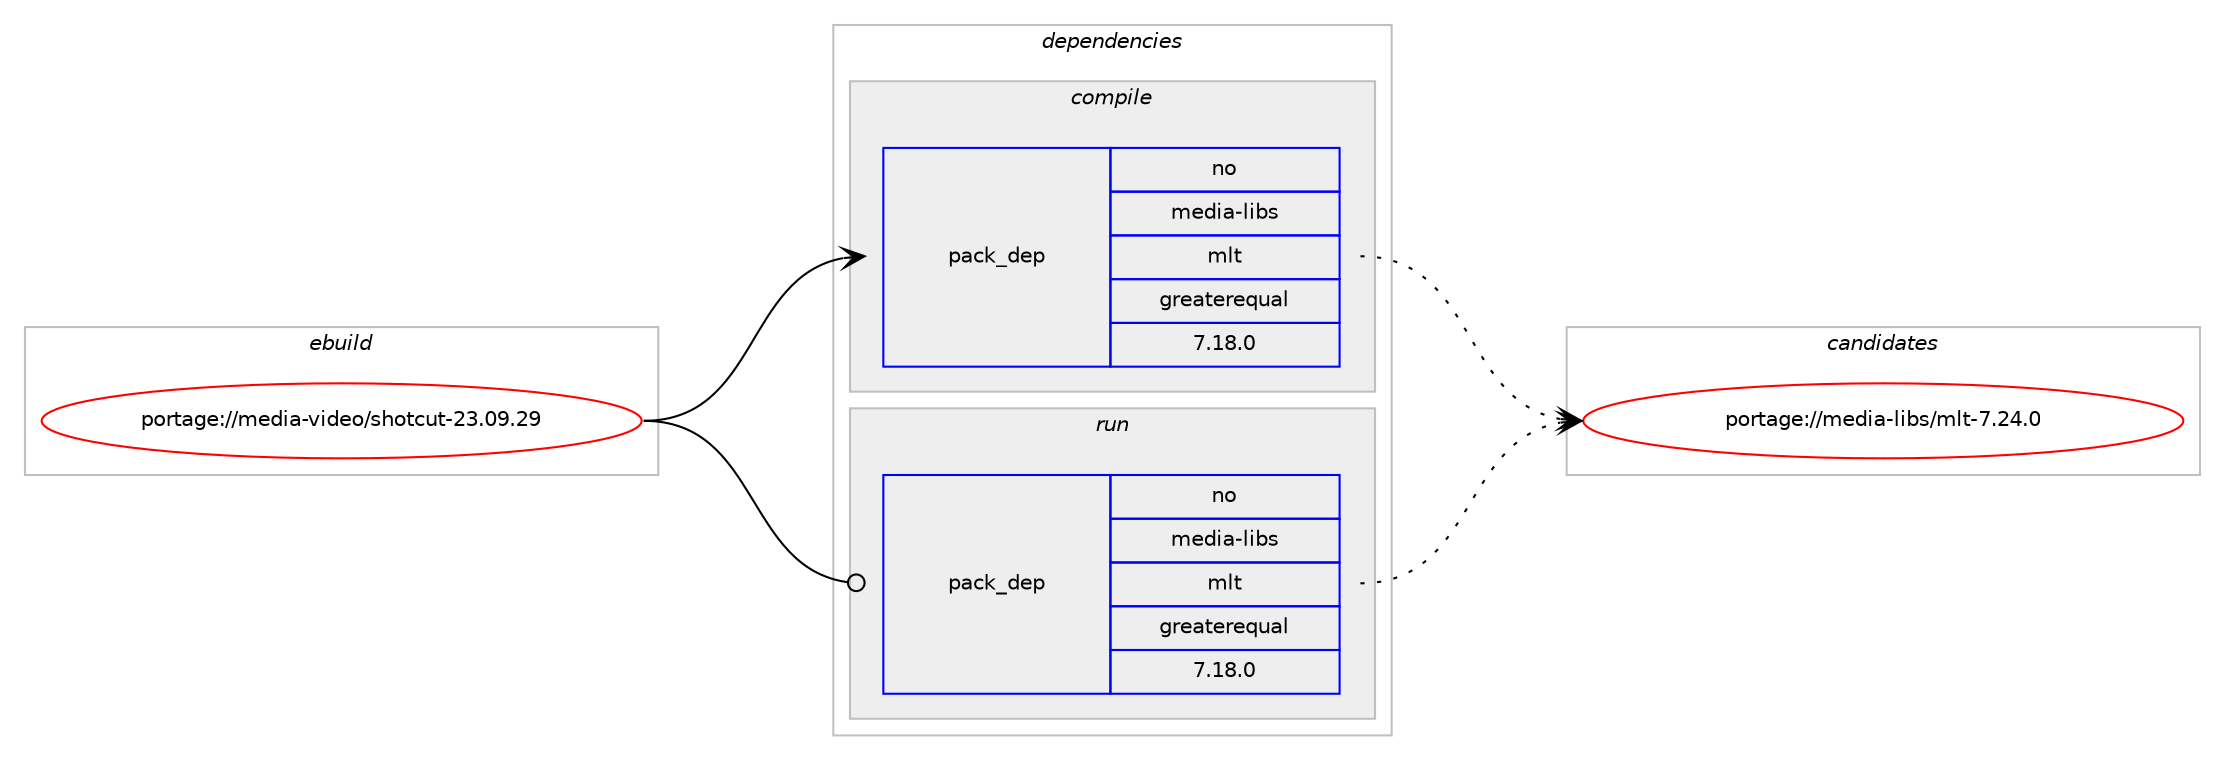 digraph prolog {

# *************
# Graph options
# *************

newrank=true;
concentrate=true;
compound=true;
graph [rankdir=LR,fontname=Helvetica,fontsize=10,ranksep=1.5];#, ranksep=2.5, nodesep=0.2];
edge  [arrowhead=vee];
node  [fontname=Helvetica,fontsize=10];

# **********
# The ebuild
# **********

subgraph cluster_leftcol {
color=gray;
rank=same;
label=<<i>ebuild</i>>;
id [label="portage://media-video/shotcut-23.09.29", color=red, width=4, href="../media-video/shotcut-23.09.29.svg"];
}

# ****************
# The dependencies
# ****************

subgraph cluster_midcol {
color=gray;
label=<<i>dependencies</i>>;
subgraph cluster_compile {
fillcolor="#eeeeee";
style=filled;
label=<<i>compile</i>>;
# *** BEGIN UNKNOWN DEPENDENCY TYPE (TODO) ***
# id -> package_dependency(portage://media-video/shotcut-23.09.29,install,no,dev-qt,qtbase,none,[,,],[slot(6)],[use(enable(concurrent),none),use(enable(gui),none),use(enable(network),none),use(enable(opengl),none),use(enable(sql),none),use(enable(widgets),none),use(enable(xml),none)])
# *** END UNKNOWN DEPENDENCY TYPE (TODO) ***

# *** BEGIN UNKNOWN DEPENDENCY TYPE (TODO) ***
# id -> package_dependency(portage://media-video/shotcut-23.09.29,install,no,dev-qt,qtdeclarative,none,[,,],[slot(6)],[use(enable(widgets),none)])
# *** END UNKNOWN DEPENDENCY TYPE (TODO) ***

# *** BEGIN UNKNOWN DEPENDENCY TYPE (TODO) ***
# id -> package_dependency(portage://media-video/shotcut-23.09.29,install,no,dev-qt,qtmultimedia,none,[,,],[slot(6)],[])
# *** END UNKNOWN DEPENDENCY TYPE (TODO) ***

subgraph pack85728 {
dependency171887 [label=<<TABLE BORDER="0" CELLBORDER="1" CELLSPACING="0" CELLPADDING="4" WIDTH="220"><TR><TD ROWSPAN="6" CELLPADDING="30">pack_dep</TD></TR><TR><TD WIDTH="110">no</TD></TR><TR><TD>media-libs</TD></TR><TR><TD>mlt</TD></TR><TR><TD>greaterequal</TD></TR><TR><TD>7.18.0</TD></TR></TABLE>>, shape=none, color=blue];
}
id:e -> dependency171887:w [weight=20,style="solid",arrowhead="vee"];
# *** BEGIN UNKNOWN DEPENDENCY TYPE (TODO) ***
# id -> package_dependency(portage://media-video/shotcut-23.09.29,install,no,media-video,ffmpeg,none,[,,],[],[])
# *** END UNKNOWN DEPENDENCY TYPE (TODO) ***

}
subgraph cluster_compileandrun {
fillcolor="#eeeeee";
style=filled;
label=<<i>compile and run</i>>;
}
subgraph cluster_run {
fillcolor="#eeeeee";
style=filled;
label=<<i>run</i>>;
# *** BEGIN UNKNOWN DEPENDENCY TYPE (TODO) ***
# id -> package_dependency(portage://media-video/shotcut-23.09.29,run,no,dev-qt,qtbase,none,[,,],[slot(6)],[use(enable(concurrent),none),use(enable(gui),none),use(enable(network),none),use(enable(opengl),none),use(enable(sql),none),use(enable(widgets),none),use(enable(xml),none)])
# *** END UNKNOWN DEPENDENCY TYPE (TODO) ***

# *** BEGIN UNKNOWN DEPENDENCY TYPE (TODO) ***
# id -> package_dependency(portage://media-video/shotcut-23.09.29,run,no,dev-qt,qtdeclarative,none,[,,],[slot(6)],[use(enable(widgets),none)])
# *** END UNKNOWN DEPENDENCY TYPE (TODO) ***

# *** BEGIN UNKNOWN DEPENDENCY TYPE (TODO) ***
# id -> package_dependency(portage://media-video/shotcut-23.09.29,run,no,dev-qt,qtmultimedia,none,[,,],[slot(6)],[])
# *** END UNKNOWN DEPENDENCY TYPE (TODO) ***

subgraph pack85729 {
dependency171888 [label=<<TABLE BORDER="0" CELLBORDER="1" CELLSPACING="0" CELLPADDING="4" WIDTH="220"><TR><TD ROWSPAN="6" CELLPADDING="30">pack_dep</TD></TR><TR><TD WIDTH="110">no</TD></TR><TR><TD>media-libs</TD></TR><TR><TD>mlt</TD></TR><TR><TD>greaterequal</TD></TR><TR><TD>7.18.0</TD></TR></TABLE>>, shape=none, color=blue];
}
id:e -> dependency171888:w [weight=20,style="solid",arrowhead="odot"];
# *** BEGIN UNKNOWN DEPENDENCY TYPE (TODO) ***
# id -> package_dependency(portage://media-video/shotcut-23.09.29,run,no,media-video,ffmpeg,none,[,,],[],[])
# *** END UNKNOWN DEPENDENCY TYPE (TODO) ***

# *** BEGIN UNKNOWN DEPENDENCY TYPE (TODO) ***
# id -> package_dependency(portage://media-video/shotcut-23.09.29,run,no,virtual,jack,none,[,,],[],[])
# *** END UNKNOWN DEPENDENCY TYPE (TODO) ***

}
}

# **************
# The candidates
# **************

subgraph cluster_choices {
rank=same;
color=gray;
label=<<i>candidates</i>>;

subgraph choice85728 {
color=black;
nodesep=1;
choice1091011001059745108105981154710910811645554650524648 [label="portage://media-libs/mlt-7.24.0", color=red, width=4,href="../media-libs/mlt-7.24.0.svg"];
dependency171887:e -> choice1091011001059745108105981154710910811645554650524648:w [style=dotted,weight="100"];
}
subgraph choice85729 {
color=black;
nodesep=1;
choice1091011001059745108105981154710910811645554650524648 [label="portage://media-libs/mlt-7.24.0", color=red, width=4,href="../media-libs/mlt-7.24.0.svg"];
dependency171888:e -> choice1091011001059745108105981154710910811645554650524648:w [style=dotted,weight="100"];
}
}

}
